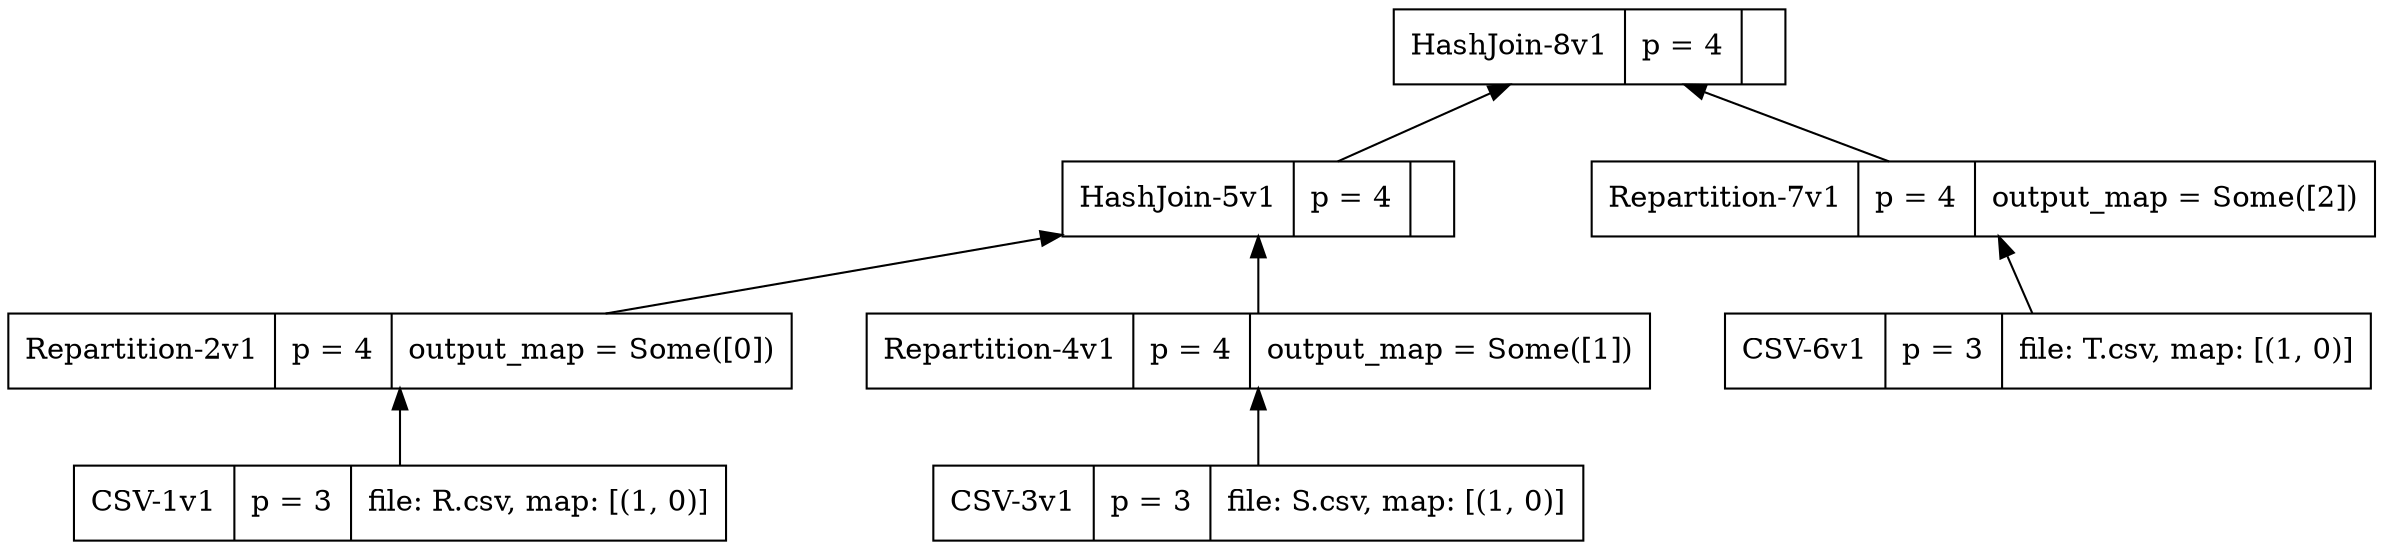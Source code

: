 digraph example1 {
    node [shape=record];
    rankdir=BT;
    nodesep=0.5;
    ordering="in";
    popkeyPOPKey5v1 -> popkeyPOPKey8v1;
    popkeyPOPKey2v1 -> popkeyPOPKey5v1;
    popkeyPOPKey1v1 -> popkeyPOPKey2v1;
    popkeyPOPKey1v1[label="CSV-1v1|p = 3|file: R.csv, map: [(1, 0)]"];
    popkeyPOPKey2v1[label="Repartition-2v1|p = 4|output_map = Some([0])"];
    popkeyPOPKey4v1 -> popkeyPOPKey5v1;
    popkeyPOPKey3v1 -> popkeyPOPKey4v1;
    popkeyPOPKey3v1[label="CSV-3v1|p = 3|file: S.csv, map: [(1, 0)]"];
    popkeyPOPKey4v1[label="Repartition-4v1|p = 4|output_map = Some([1])"];
    popkeyPOPKey5v1[label="HashJoin-5v1|p = 4|"];
    popkeyPOPKey7v1 -> popkeyPOPKey8v1;
    popkeyPOPKey6v1 -> popkeyPOPKey7v1;
    popkeyPOPKey6v1[label="CSV-6v1|p = 3|file: T.csv, map: [(1, 0)]"];
    popkeyPOPKey7v1[label="Repartition-7v1|p = 4|output_map = Some([2])"];
    popkeyPOPKey8v1[label="HashJoin-8v1|p = 4|"];
}
